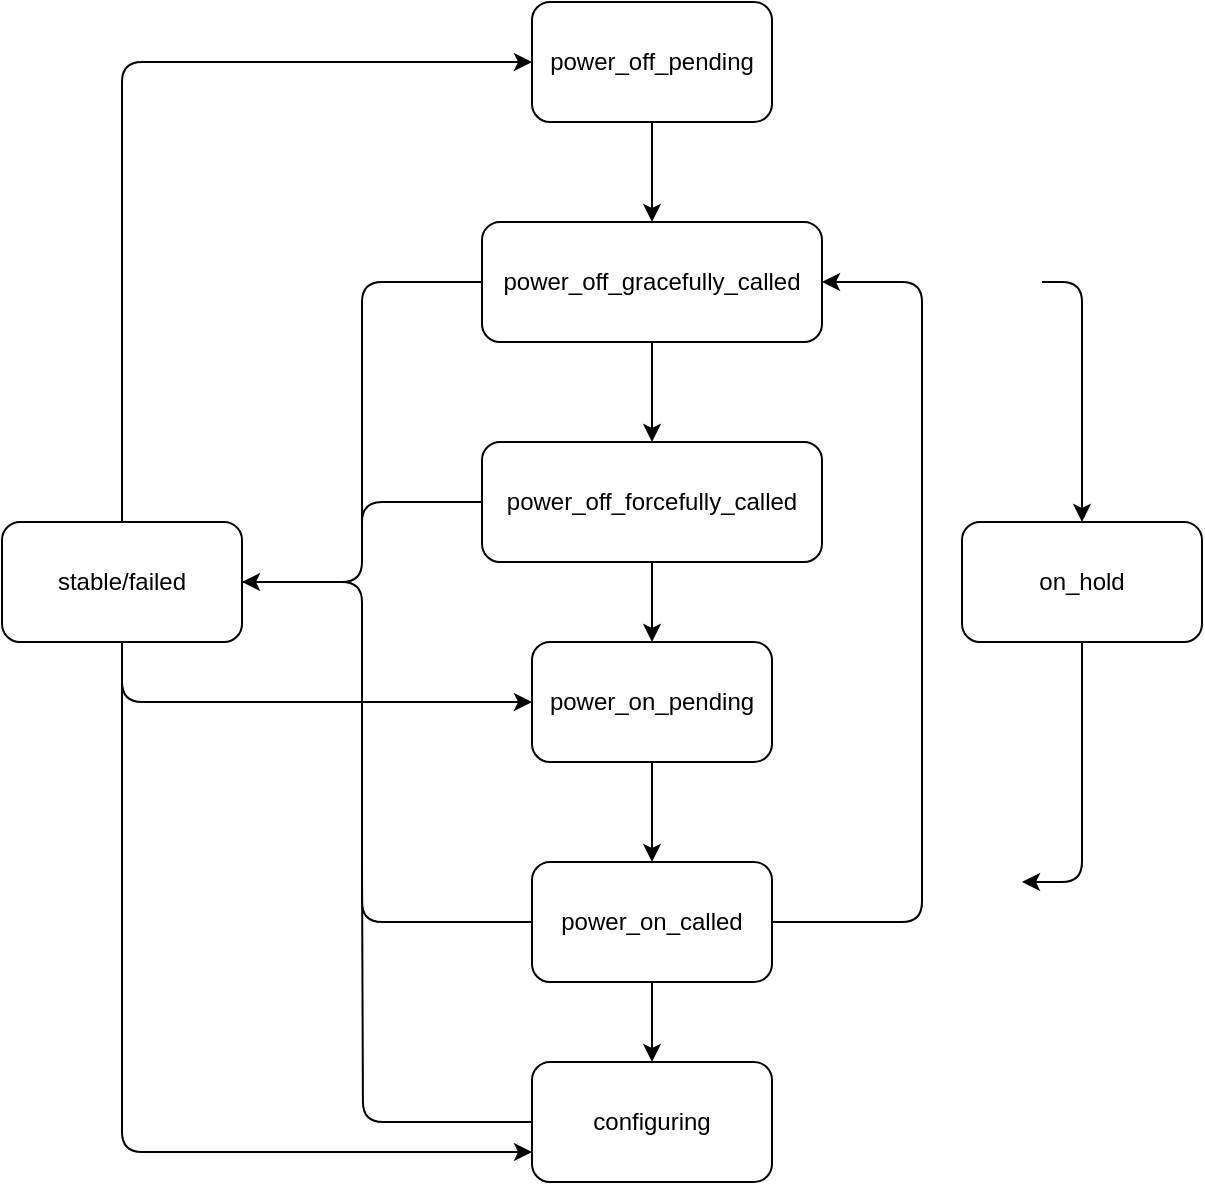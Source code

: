 <mxfile version="20.2.8" type="device"><diagram id="C5RBs43oDa-KdzZeNtuy" name="Page-1"><mxGraphModel dx="1186" dy="737" grid="1" gridSize="10" guides="1" tooltips="1" connect="1" arrows="1" fold="1" page="1" pageScale="1" pageWidth="827" pageHeight="1169" math="0" shadow="0"><root><mxCell id="WIyWlLk6GJQsqaUBKTNV-0"/><mxCell id="WIyWlLk6GJQsqaUBKTNV-1" parent="WIyWlLk6GJQsqaUBKTNV-0"/><mxCell id="sVcA9FwYyilOCrQHzQMk-9" style="edgeStyle=orthogonalEdgeStyle;rounded=0;orthogonalLoop=1;jettySize=auto;html=1;entryX=0.5;entryY=0;entryDx=0;entryDy=0;" parent="WIyWlLk6GJQsqaUBKTNV-1" source="sVcA9FwYyilOCrQHzQMk-0" target="sVcA9FwYyilOCrQHzQMk-1" edge="1"><mxGeometry relative="1" as="geometry"/></mxCell><mxCell id="sVcA9FwYyilOCrQHzQMk-20" style="edgeStyle=orthogonalEdgeStyle;rounded=1;orthogonalLoop=1;jettySize=auto;html=1;endArrow=none;endFill=0;exitX=0;exitY=0.5;exitDx=0;exitDy=0;entryX=1;entryY=0.5;entryDx=0;entryDy=0;" parent="WIyWlLk6GJQsqaUBKTNV-1" source="sVcA9FwYyilOCrQHzQMk-1" target="sVcA9FwYyilOCrQHzQMk-6" edge="1"><mxGeometry relative="1" as="geometry"><mxPoint x="300" y="260" as="targetPoint"/><Array as="points"><mxPoint x="300" y="500"/><mxPoint x="300" y="330"/></Array></mxGeometry></mxCell><mxCell id="sVcA9FwYyilOCrQHzQMk-0" value="power_on_pending" style="rounded=1;whiteSpace=wrap;html=1;" parent="WIyWlLk6GJQsqaUBKTNV-1" vertex="1"><mxGeometry x="385" y="360" width="120" height="60" as="geometry"/></mxCell><mxCell id="sVcA9FwYyilOCrQHzQMk-17" style="edgeStyle=orthogonalEdgeStyle;rounded=0;orthogonalLoop=1;jettySize=auto;html=1;" parent="WIyWlLk6GJQsqaUBKTNV-1" source="sVcA9FwYyilOCrQHzQMk-1" target="sVcA9FwYyilOCrQHzQMk-5" edge="1"><mxGeometry relative="1" as="geometry"/></mxCell><mxCell id="RPwMl9ZvDFViPfkCEtDz-0" style="edgeStyle=orthogonalEdgeStyle;rounded=1;orthogonalLoop=1;jettySize=auto;html=1;entryX=1;entryY=0.5;entryDx=0;entryDy=0;" edge="1" parent="WIyWlLk6GJQsqaUBKTNV-1" source="sVcA9FwYyilOCrQHzQMk-1" target="sVcA9FwYyilOCrQHzQMk-3"><mxGeometry relative="1" as="geometry"><Array as="points"><mxPoint x="580" y="500"/><mxPoint x="580" y="180"/></Array></mxGeometry></mxCell><mxCell id="sVcA9FwYyilOCrQHzQMk-1" value="power_on_called" style="rounded=1;whiteSpace=wrap;html=1;" parent="WIyWlLk6GJQsqaUBKTNV-1" vertex="1"><mxGeometry x="385" y="470" width="120" height="60" as="geometry"/></mxCell><mxCell id="sVcA9FwYyilOCrQHzQMk-12" style="edgeStyle=orthogonalEdgeStyle;rounded=0;orthogonalLoop=1;jettySize=auto;html=1;entryX=0.5;entryY=0;entryDx=0;entryDy=0;" parent="WIyWlLk6GJQsqaUBKTNV-1" source="sVcA9FwYyilOCrQHzQMk-2" target="sVcA9FwYyilOCrQHzQMk-3" edge="1"><mxGeometry relative="1" as="geometry"/></mxCell><mxCell id="sVcA9FwYyilOCrQHzQMk-2" value="power_off_pending" style="rounded=1;whiteSpace=wrap;html=1;" parent="WIyWlLk6GJQsqaUBKTNV-1" vertex="1"><mxGeometry x="385" y="40" width="120" height="60" as="geometry"/></mxCell><mxCell id="sVcA9FwYyilOCrQHzQMk-13" style="edgeStyle=orthogonalEdgeStyle;rounded=0;orthogonalLoop=1;jettySize=auto;html=1;" parent="WIyWlLk6GJQsqaUBKTNV-1" source="sVcA9FwYyilOCrQHzQMk-3" target="sVcA9FwYyilOCrQHzQMk-4" edge="1"><mxGeometry relative="1" as="geometry"/></mxCell><mxCell id="sVcA9FwYyilOCrQHzQMk-18" style="edgeStyle=orthogonalEdgeStyle;orthogonalLoop=1;jettySize=auto;html=1;entryX=1;entryY=0.5;entryDx=0;entryDy=0;strokeColor=default;rounded=1;" parent="WIyWlLk6GJQsqaUBKTNV-1" source="sVcA9FwYyilOCrQHzQMk-3" target="sVcA9FwYyilOCrQHzQMk-6" edge="1"><mxGeometry relative="1" as="geometry"/></mxCell><mxCell id="sVcA9FwYyilOCrQHzQMk-3" value="power_off_gracefully_called" style="rounded=1;whiteSpace=wrap;html=1;" parent="WIyWlLk6GJQsqaUBKTNV-1" vertex="1"><mxGeometry x="360" y="150" width="170" height="60" as="geometry"/></mxCell><mxCell id="sVcA9FwYyilOCrQHzQMk-14" style="edgeStyle=orthogonalEdgeStyle;rounded=0;orthogonalLoop=1;jettySize=auto;html=1;entryX=0.5;entryY=0;entryDx=0;entryDy=0;" parent="WIyWlLk6GJQsqaUBKTNV-1" source="sVcA9FwYyilOCrQHzQMk-4" target="sVcA9FwYyilOCrQHzQMk-0" edge="1"><mxGeometry relative="1" as="geometry"/></mxCell><mxCell id="sVcA9FwYyilOCrQHzQMk-19" style="edgeStyle=orthogonalEdgeStyle;rounded=1;orthogonalLoop=1;jettySize=auto;html=1;endArrow=none;endFill=0;" parent="WIyWlLk6GJQsqaUBKTNV-1" source="sVcA9FwYyilOCrQHzQMk-4" edge="1"><mxGeometry relative="1" as="geometry"><mxPoint x="300" y="310" as="targetPoint"/><Array as="points"><mxPoint x="300" y="290"/></Array></mxGeometry></mxCell><mxCell id="sVcA9FwYyilOCrQHzQMk-4" value="power_off_forcefully_called" style="rounded=1;whiteSpace=wrap;html=1;" parent="WIyWlLk6GJQsqaUBKTNV-1" vertex="1"><mxGeometry x="360" y="260" width="170" height="60" as="geometry"/></mxCell><mxCell id="sVcA9FwYyilOCrQHzQMk-21" style="edgeStyle=orthogonalEdgeStyle;rounded=1;orthogonalLoop=1;jettySize=auto;html=1;exitX=0;exitY=0.5;exitDx=0;exitDy=0;endArrow=none;endFill=0;" parent="WIyWlLk6GJQsqaUBKTNV-1" source="sVcA9FwYyilOCrQHzQMk-5" edge="1"><mxGeometry relative="1" as="geometry"><mxPoint x="300" y="470" as="targetPoint"/></mxGeometry></mxCell><mxCell id="sVcA9FwYyilOCrQHzQMk-5" value="configuring" style="rounded=1;whiteSpace=wrap;html=1;" parent="WIyWlLk6GJQsqaUBKTNV-1" vertex="1"><mxGeometry x="385" y="570" width="120" height="60" as="geometry"/></mxCell><mxCell id="sVcA9FwYyilOCrQHzQMk-22" style="edgeStyle=orthogonalEdgeStyle;rounded=1;orthogonalLoop=1;jettySize=auto;html=1;entryX=0;entryY=0.5;entryDx=0;entryDy=0;endArrow=classic;endFill=1;" parent="WIyWlLk6GJQsqaUBKTNV-1" source="sVcA9FwYyilOCrQHzQMk-6" target="sVcA9FwYyilOCrQHzQMk-2" edge="1"><mxGeometry relative="1" as="geometry"><Array as="points"><mxPoint x="180" y="70"/></Array></mxGeometry></mxCell><mxCell id="sVcA9FwYyilOCrQHzQMk-23" style="edgeStyle=orthogonalEdgeStyle;rounded=1;orthogonalLoop=1;jettySize=auto;html=1;entryX=0;entryY=0.5;entryDx=0;entryDy=0;endArrow=classic;endFill=1;" parent="WIyWlLk6GJQsqaUBKTNV-1" source="sVcA9FwYyilOCrQHzQMk-6" target="sVcA9FwYyilOCrQHzQMk-0" edge="1"><mxGeometry relative="1" as="geometry"><Array as="points"><mxPoint x="180" y="390"/></Array></mxGeometry></mxCell><mxCell id="sVcA9FwYyilOCrQHzQMk-24" style="edgeStyle=orthogonalEdgeStyle;rounded=1;orthogonalLoop=1;jettySize=auto;html=1;entryX=0;entryY=0.75;entryDx=0;entryDy=0;endArrow=classic;endFill=1;" parent="WIyWlLk6GJQsqaUBKTNV-1" source="sVcA9FwYyilOCrQHzQMk-6" target="sVcA9FwYyilOCrQHzQMk-5" edge="1"><mxGeometry relative="1" as="geometry"><Array as="points"><mxPoint x="180" y="615"/></Array></mxGeometry></mxCell><mxCell id="sVcA9FwYyilOCrQHzQMk-6" value="stable/failed" style="rounded=1;whiteSpace=wrap;html=1;" parent="WIyWlLk6GJQsqaUBKTNV-1" vertex="1"><mxGeometry x="120" y="300" width="120" height="60" as="geometry"/></mxCell><mxCell id="sVcA9FwYyilOCrQHzQMk-25" style="edgeStyle=orthogonalEdgeStyle;rounded=1;orthogonalLoop=1;jettySize=auto;html=1;strokeColor=default;endArrow=none;endFill=0;startArrow=classic;startFill=1;" parent="WIyWlLk6GJQsqaUBKTNV-1" source="sVcA9FwYyilOCrQHzQMk-8" edge="1"><mxGeometry relative="1" as="geometry"><mxPoint x="640" y="180" as="targetPoint"/><Array as="points"><mxPoint x="660" y="180"/></Array></mxGeometry></mxCell><mxCell id="sVcA9FwYyilOCrQHzQMk-26" style="edgeStyle=orthogonalEdgeStyle;rounded=1;orthogonalLoop=1;jettySize=auto;html=1;strokeColor=default;endArrow=classic;endFill=1;" parent="WIyWlLk6GJQsqaUBKTNV-1" source="sVcA9FwYyilOCrQHzQMk-8" edge="1"><mxGeometry relative="1" as="geometry"><mxPoint x="630" y="480" as="targetPoint"/><Array as="points"><mxPoint x="660" y="480"/></Array></mxGeometry></mxCell><mxCell id="sVcA9FwYyilOCrQHzQMk-8" value="on_hold" style="rounded=1;whiteSpace=wrap;html=1;" parent="WIyWlLk6GJQsqaUBKTNV-1" vertex="1"><mxGeometry x="600" y="300" width="120" height="60" as="geometry"/></mxCell></root></mxGraphModel></diagram></mxfile>